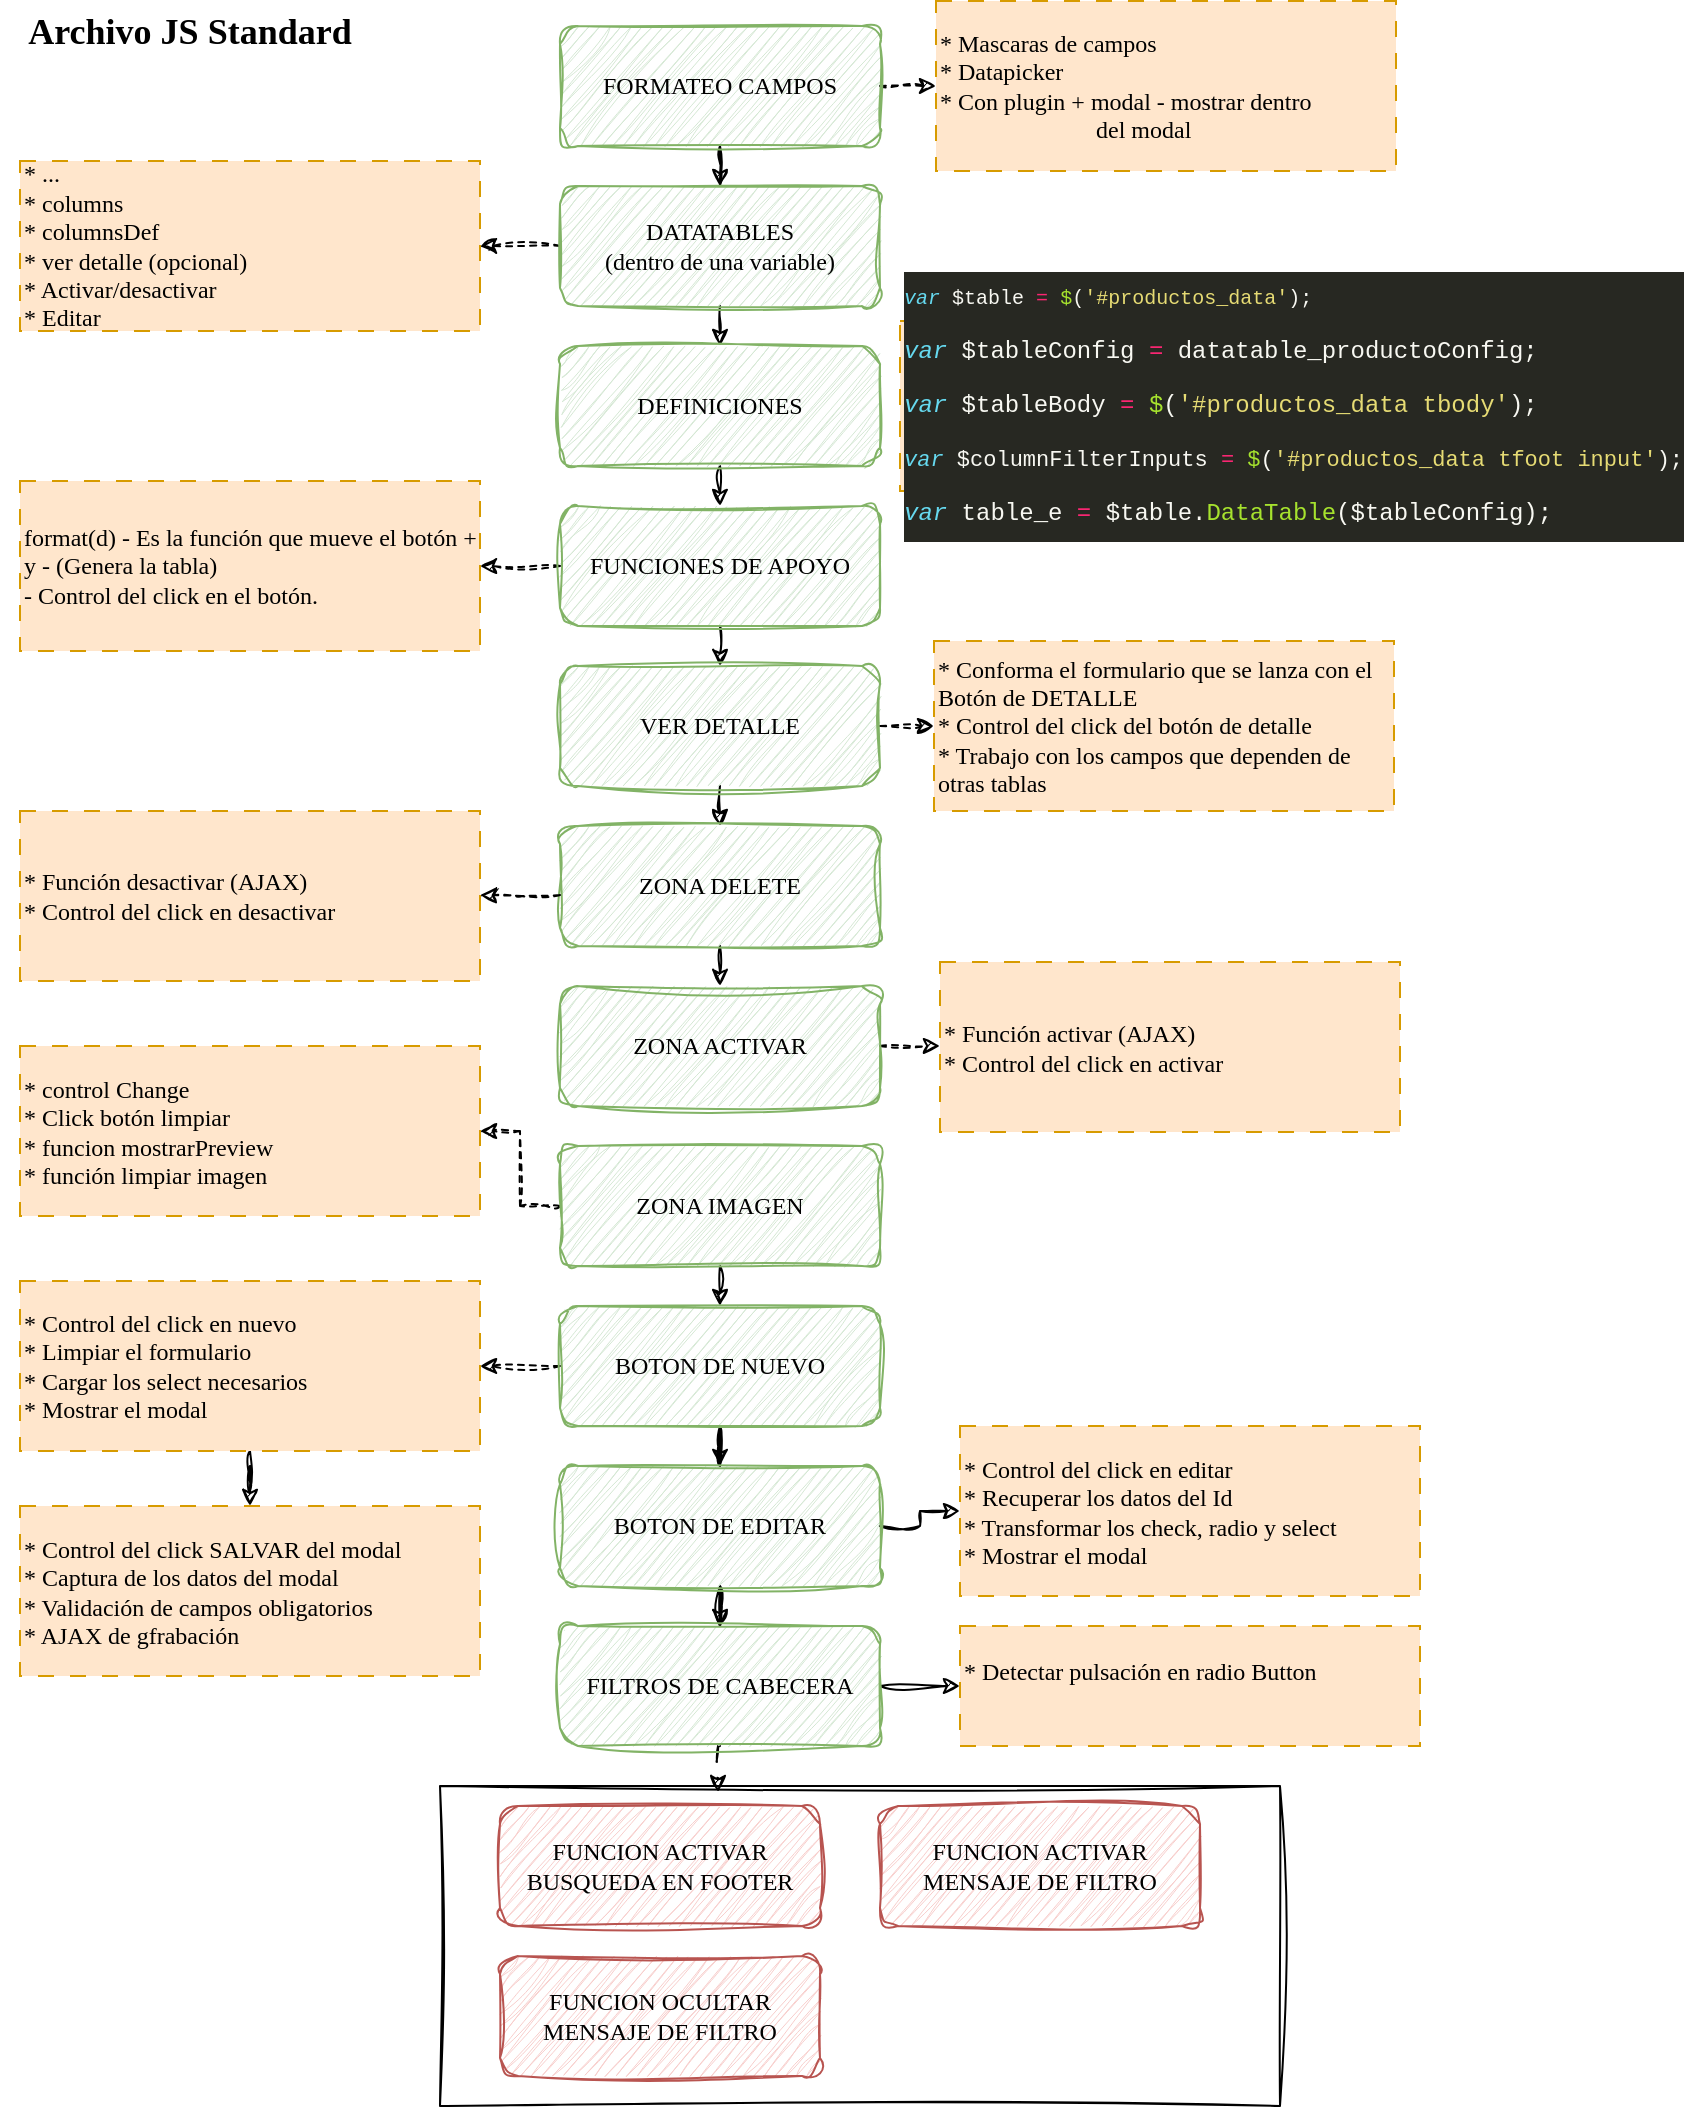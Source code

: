 <mxfile version="24.7.5">
  <diagram id="R2lEEEUBdFMjLlhIrx00" name="Page-1">
    <mxGraphModel dx="1380" dy="745" grid="1" gridSize="10" guides="1" tooltips="1" connect="1" arrows="1" fold="1" page="1" pageScale="1" pageWidth="850" pageHeight="1100" math="0" shadow="0" extFonts="Permanent Marker^https://fonts.googleapis.com/css?family=Permanent+Marker">
      <root>
        <mxCell id="0" />
        <mxCell id="1" parent="0" />
        <mxCell id="YTzj1IbfX7oPGbKyCTcl-11" style="edgeStyle=orthogonalEdgeStyle;rounded=0;orthogonalLoop=1;jettySize=auto;html=1;exitX=0.5;exitY=1;exitDx=0;exitDy=0;sketch=1;curveFitting=1;jiggle=2;" parent="1" source="YTzj1IbfX7oPGbKyCTcl-1" target="YTzj1IbfX7oPGbKyCTcl-2" edge="1">
          <mxGeometry relative="1" as="geometry" />
        </mxCell>
        <mxCell id="YTzj1IbfX7oPGbKyCTcl-41" style="edgeStyle=orthogonalEdgeStyle;rounded=0;orthogonalLoop=1;jettySize=auto;html=1;exitX=1;exitY=0.5;exitDx=0;exitDy=0;entryX=0;entryY=0.5;entryDx=0;entryDy=0;dashed=1;sketch=1;curveFitting=1;jiggle=2;" parent="1" source="YTzj1IbfX7oPGbKyCTcl-1" target="YTzj1IbfX7oPGbKyCTcl-25" edge="1">
          <mxGeometry relative="1" as="geometry" />
        </mxCell>
        <mxCell id="YTzj1IbfX7oPGbKyCTcl-1" value="&lt;font face=&quot;Comic Sans MS&quot;&gt;FORMATEO CAMPOS&lt;/font&gt;" style="rounded=1;whiteSpace=wrap;html=1;sketch=1;curveFitting=1;jiggle=2;fillColor=#d5e8d4;strokeColor=#82b366;" parent="1" vertex="1">
          <mxGeometry x="310" y="40" width="160" height="60" as="geometry" />
        </mxCell>
        <mxCell id="YTzj1IbfX7oPGbKyCTcl-12" style="edgeStyle=orthogonalEdgeStyle;rounded=0;orthogonalLoop=1;jettySize=auto;html=1;exitX=0.5;exitY=1;exitDx=0;exitDy=0;entryX=0.5;entryY=0;entryDx=0;entryDy=0;sketch=1;curveFitting=1;jiggle=2;" parent="1" source="YTzj1IbfX7oPGbKyCTcl-2" target="YTzj1IbfX7oPGbKyCTcl-3" edge="1">
          <mxGeometry relative="1" as="geometry" />
        </mxCell>
        <mxCell id="YTzj1IbfX7oPGbKyCTcl-40" style="edgeStyle=orthogonalEdgeStyle;rounded=0;orthogonalLoop=1;jettySize=auto;html=1;exitX=0;exitY=0.5;exitDx=0;exitDy=0;entryX=1;entryY=0.5;entryDx=0;entryDy=0;sketch=1;curveFitting=1;jiggle=2;dashed=1;" parent="1" source="YTzj1IbfX7oPGbKyCTcl-2" target="YTzj1IbfX7oPGbKyCTcl-26" edge="1">
          <mxGeometry relative="1" as="geometry" />
        </mxCell>
        <mxCell id="YTzj1IbfX7oPGbKyCTcl-2" value="&lt;font face=&quot;Comic Sans MS&quot;&gt;DATATABLES&lt;/font&gt;&lt;div&gt;&lt;font face=&quot;Comic Sans MS&quot;&gt;(dentro de una variable)&lt;/font&gt;&lt;/div&gt;" style="rounded=1;whiteSpace=wrap;html=1;sketch=1;curveFitting=1;jiggle=2;fillColor=#d5e8d4;strokeColor=#82b366;" parent="1" vertex="1">
          <mxGeometry x="310" y="120" width="160" height="60" as="geometry" />
        </mxCell>
        <mxCell id="YTzj1IbfX7oPGbKyCTcl-13" style="edgeStyle=orthogonalEdgeStyle;rounded=0;orthogonalLoop=1;jettySize=auto;html=1;exitX=0.5;exitY=1;exitDx=0;exitDy=0;entryX=0.5;entryY=0;entryDx=0;entryDy=0;sketch=1;curveFitting=1;jiggle=2;" parent="1" source="YTzj1IbfX7oPGbKyCTcl-3" target="YTzj1IbfX7oPGbKyCTcl-4" edge="1">
          <mxGeometry relative="1" as="geometry" />
        </mxCell>
        <mxCell id="YTzj1IbfX7oPGbKyCTcl-3" value="&lt;font face=&quot;Comic Sans MS&quot;&gt;DEFINICIONES&lt;/font&gt;" style="rounded=1;whiteSpace=wrap;html=1;sketch=1;curveFitting=1;jiggle=2;fillColor=#d5e8d4;strokeColor=#82b366;" parent="1" vertex="1">
          <mxGeometry x="310" y="200" width="160" height="60" as="geometry" />
        </mxCell>
        <mxCell id="YTzj1IbfX7oPGbKyCTcl-14" style="edgeStyle=orthogonalEdgeStyle;rounded=0;orthogonalLoop=1;jettySize=auto;html=1;exitX=0.5;exitY=1;exitDx=0;exitDy=0;entryX=0.5;entryY=0;entryDx=0;entryDy=0;sketch=1;curveFitting=1;jiggle=2;" parent="1" source="YTzj1IbfX7oPGbKyCTcl-4" target="YTzj1IbfX7oPGbKyCTcl-5" edge="1">
          <mxGeometry relative="1" as="geometry" />
        </mxCell>
        <mxCell id="YTzj1IbfX7oPGbKyCTcl-39" value="" style="edgeStyle=orthogonalEdgeStyle;rounded=0;orthogonalLoop=1;jettySize=auto;html=1;sketch=1;curveFitting=1;jiggle=2;dashed=1;" parent="1" source="YTzj1IbfX7oPGbKyCTcl-4" target="YTzj1IbfX7oPGbKyCTcl-28" edge="1">
          <mxGeometry relative="1" as="geometry" />
        </mxCell>
        <mxCell id="YTzj1IbfX7oPGbKyCTcl-4" value="&lt;font face=&quot;Comic Sans MS&quot;&gt;FUNCIONES DE APOYO&lt;/font&gt;" style="rounded=1;whiteSpace=wrap;html=1;sketch=1;curveFitting=1;jiggle=2;fillColor=#d5e8d4;strokeColor=#82b366;" parent="1" vertex="1">
          <mxGeometry x="310" y="280" width="160" height="60" as="geometry" />
        </mxCell>
        <mxCell id="YTzj1IbfX7oPGbKyCTcl-15" style="edgeStyle=orthogonalEdgeStyle;rounded=0;orthogonalLoop=1;jettySize=auto;html=1;exitX=0.5;exitY=1;exitDx=0;exitDy=0;entryX=0.5;entryY=0;entryDx=0;entryDy=0;sketch=1;curveFitting=1;jiggle=2;" parent="1" source="YTzj1IbfX7oPGbKyCTcl-5" target="YTzj1IbfX7oPGbKyCTcl-6" edge="1">
          <mxGeometry relative="1" as="geometry" />
        </mxCell>
        <mxCell id="YTzj1IbfX7oPGbKyCTcl-42" style="edgeStyle=orthogonalEdgeStyle;rounded=0;orthogonalLoop=1;jettySize=auto;html=1;exitX=1;exitY=0.5;exitDx=0;exitDy=0;entryX=0;entryY=0.5;entryDx=0;entryDy=0;dashed=1;sketch=1;curveFitting=1;jiggle=2;" parent="1" source="YTzj1IbfX7oPGbKyCTcl-5" target="YTzj1IbfX7oPGbKyCTcl-29" edge="1">
          <mxGeometry relative="1" as="geometry" />
        </mxCell>
        <mxCell id="YTzj1IbfX7oPGbKyCTcl-5" value="&lt;font face=&quot;Comic Sans MS&quot;&gt;VER DETALLE&lt;/font&gt;" style="rounded=1;whiteSpace=wrap;html=1;sketch=1;curveFitting=1;jiggle=2;fillColor=#d5e8d4;strokeColor=#82b366;" parent="1" vertex="1">
          <mxGeometry x="310" y="360" width="160" height="60" as="geometry" />
        </mxCell>
        <mxCell id="YTzj1IbfX7oPGbKyCTcl-16" style="edgeStyle=orthogonalEdgeStyle;rounded=0;orthogonalLoop=1;jettySize=auto;html=1;exitX=0.5;exitY=1;exitDx=0;exitDy=0;entryX=0.5;entryY=0;entryDx=0;entryDy=0;sketch=1;curveFitting=1;jiggle=2;" parent="1" source="YTzj1IbfX7oPGbKyCTcl-6" target="YTzj1IbfX7oPGbKyCTcl-7" edge="1">
          <mxGeometry relative="1" as="geometry" />
        </mxCell>
        <mxCell id="YTzj1IbfX7oPGbKyCTcl-6" value="&lt;font face=&quot;Comic Sans MS&quot;&gt;ZONA DELETE&lt;/font&gt;" style="rounded=1;whiteSpace=wrap;html=1;sketch=1;curveFitting=1;jiggle=2;fillColor=#d5e8d4;strokeColor=#82b366;" parent="1" vertex="1">
          <mxGeometry x="310" y="440" width="160" height="60" as="geometry" />
        </mxCell>
        <mxCell id="YTzj1IbfX7oPGbKyCTcl-17" style="edgeStyle=orthogonalEdgeStyle;rounded=0;orthogonalLoop=1;jettySize=auto;html=1;exitX=0.5;exitY=1;exitDx=0;exitDy=0;entryX=0.5;entryY=0;entryDx=0;entryDy=0;sketch=1;curveFitting=1;jiggle=2;" parent="1" target="YTzj1IbfX7oPGbKyCTcl-8" edge="1">
          <mxGeometry relative="1" as="geometry">
            <mxPoint x="390" y="660" as="sourcePoint" />
          </mxGeometry>
        </mxCell>
        <mxCell id="YTzj1IbfX7oPGbKyCTcl-43" style="edgeStyle=orthogonalEdgeStyle;rounded=0;orthogonalLoop=1;jettySize=auto;html=1;exitX=1;exitY=0.5;exitDx=0;exitDy=0;entryX=0;entryY=0.5;entryDx=0;entryDy=0;dashed=1;sketch=1;curveFitting=1;jiggle=2;" parent="1" source="YTzj1IbfX7oPGbKyCTcl-7" target="YTzj1IbfX7oPGbKyCTcl-31" edge="1">
          <mxGeometry relative="1" as="geometry" />
        </mxCell>
        <mxCell id="YTzj1IbfX7oPGbKyCTcl-7" value="&lt;font face=&quot;Comic Sans MS&quot;&gt;ZONA ACTIVAR&lt;/font&gt;" style="rounded=1;whiteSpace=wrap;html=1;sketch=1;curveFitting=1;jiggle=2;fillColor=#d5e8d4;strokeColor=#82b366;" parent="1" vertex="1">
          <mxGeometry x="310" y="520" width="160" height="60" as="geometry" />
        </mxCell>
        <mxCell id="YTzj1IbfX7oPGbKyCTcl-18" style="edgeStyle=orthogonalEdgeStyle;rounded=0;orthogonalLoop=1;jettySize=auto;html=1;exitX=0.5;exitY=1;exitDx=0;exitDy=0;sketch=1;curveFitting=1;jiggle=2;" parent="1" source="YTzj1IbfX7oPGbKyCTcl-8" target="YTzj1IbfX7oPGbKyCTcl-9" edge="1">
          <mxGeometry relative="1" as="geometry" />
        </mxCell>
        <mxCell id="YTzj1IbfX7oPGbKyCTcl-35" style="edgeStyle=orthogonalEdgeStyle;rounded=0;orthogonalLoop=1;jettySize=auto;html=1;exitX=0;exitY=0.5;exitDx=0;exitDy=0;dashed=1;sketch=1;curveFitting=1;jiggle=2;flowAnimation=1;" parent="1" source="YTzj1IbfX7oPGbKyCTcl-8" target="YTzj1IbfX7oPGbKyCTcl-32" edge="1">
          <mxGeometry relative="1" as="geometry" />
        </mxCell>
        <mxCell id="YTzj1IbfX7oPGbKyCTcl-8" value="&lt;font face=&quot;Comic Sans MS&quot;&gt;BOTON DE NUEVO&lt;/font&gt;" style="rounded=1;whiteSpace=wrap;html=1;sketch=1;curveFitting=1;jiggle=2;fillColor=#d5e8d4;strokeColor=#82b366;" parent="1" vertex="1">
          <mxGeometry x="310" y="680" width="160" height="60" as="geometry" />
        </mxCell>
        <mxCell id="YTzj1IbfX7oPGbKyCTcl-19" style="edgeStyle=orthogonalEdgeStyle;rounded=0;orthogonalLoop=1;jettySize=auto;html=1;exitX=0.5;exitY=1;exitDx=0;exitDy=0;sketch=1;curveFitting=1;jiggle=2;" parent="1" source="YTzj1IbfX7oPGbKyCTcl-9" target="YTzj1IbfX7oPGbKyCTcl-10" edge="1">
          <mxGeometry relative="1" as="geometry" />
        </mxCell>
        <mxCell id="YTzj1IbfX7oPGbKyCTcl-46" style="edgeStyle=orthogonalEdgeStyle;rounded=0;orthogonalLoop=1;jettySize=auto;html=1;exitX=1;exitY=0.5;exitDx=0;exitDy=0;sketch=1;curveFitting=1;jiggle=2;" parent="1" source="YTzj1IbfX7oPGbKyCTcl-9" target="YTzj1IbfX7oPGbKyCTcl-45" edge="1">
          <mxGeometry relative="1" as="geometry" />
        </mxCell>
        <mxCell id="YTzj1IbfX7oPGbKyCTcl-9" value="&lt;font face=&quot;Comic Sans MS&quot;&gt;BOTON DE EDITAR&lt;/font&gt;" style="rounded=1;whiteSpace=wrap;html=1;sketch=1;curveFitting=1;jiggle=2;fillColor=#d5e8d4;strokeColor=#82b366;" parent="1" vertex="1">
          <mxGeometry x="310" y="760" width="160" height="60" as="geometry" />
        </mxCell>
        <mxCell id="YTzj1IbfX7oPGbKyCTcl-48" style="edgeStyle=orthogonalEdgeStyle;rounded=0;orthogonalLoop=1;jettySize=auto;html=1;exitX=1;exitY=0.5;exitDx=0;exitDy=0;sketch=1;curveFitting=1;jiggle=2;" parent="1" source="YTzj1IbfX7oPGbKyCTcl-10" target="YTzj1IbfX7oPGbKyCTcl-47" edge="1">
          <mxGeometry relative="1" as="geometry" />
        </mxCell>
        <mxCell id="Jxe0DRaUvpsuR4kC_n4e-4" style="edgeStyle=orthogonalEdgeStyle;rounded=0;orthogonalLoop=1;jettySize=auto;html=1;exitX=0.5;exitY=1;exitDx=0;exitDy=0;sketch=1;curveFitting=1;jiggle=2;dashed=1;dashPattern=8 8;entryX=0.331;entryY=0.019;entryDx=0;entryDy=0;entryPerimeter=0;" edge="1" parent="1" source="YTzj1IbfX7oPGbKyCTcl-10" target="YTzj1IbfX7oPGbKyCTcl-23">
          <mxGeometry relative="1" as="geometry" />
        </mxCell>
        <mxCell id="YTzj1IbfX7oPGbKyCTcl-10" value="&lt;font face=&quot;Comic Sans MS&quot;&gt;FILTROS DE CABECERA&lt;/font&gt;" style="rounded=1;whiteSpace=wrap;html=1;sketch=1;curveFitting=1;jiggle=2;fillColor=#d5e8d4;strokeColor=#82b366;" parent="1" vertex="1">
          <mxGeometry x="310" y="840" width="160" height="60" as="geometry" />
        </mxCell>
        <mxCell id="YTzj1IbfX7oPGbKyCTcl-20" value="&lt;font face=&quot;Comic Sans MS&quot;&gt;FUNCION ACTIVAR BUSQUEDA EN FOOTER&lt;/font&gt;" style="rounded=1;whiteSpace=wrap;html=1;sketch=1;curveFitting=1;jiggle=2;fillColor=#f8cecc;strokeColor=#b85450;" parent="1" vertex="1">
          <mxGeometry x="280" y="930" width="160" height="60" as="geometry" />
        </mxCell>
        <mxCell id="YTzj1IbfX7oPGbKyCTcl-21" value="&lt;font face=&quot;Comic Sans MS&quot;&gt;FUNCION ACTIVAR MENSAJE DE FILTRO&lt;/font&gt;" style="rounded=1;whiteSpace=wrap;html=1;sketch=1;curveFitting=1;jiggle=2;fillColor=#f8cecc;strokeColor=#b85450;" parent="1" vertex="1">
          <mxGeometry x="470" y="930" width="160" height="60" as="geometry" />
        </mxCell>
        <mxCell id="YTzj1IbfX7oPGbKyCTcl-22" value="&lt;font face=&quot;Comic Sans MS&quot;&gt;FUNCION OCULTAR MENSAJE DE FILTRO&lt;/font&gt;" style="rounded=1;whiteSpace=wrap;html=1;sketch=1;curveFitting=1;jiggle=2;fillColor=#f8cecc;strokeColor=#b85450;" parent="1" vertex="1">
          <mxGeometry x="280" y="1005" width="160" height="60" as="geometry" />
        </mxCell>
        <mxCell id="YTzj1IbfX7oPGbKyCTcl-23" value="" style="rounded=0;whiteSpace=wrap;html=1;fillColor=none;sketch=1;curveFitting=1;jiggle=2;" parent="1" vertex="1">
          <mxGeometry x="250" y="920" width="420" height="160" as="geometry" />
        </mxCell>
        <mxCell id="YTzj1IbfX7oPGbKyCTcl-25" value="* Mascaras de campos&lt;div&gt;* Datapicker&lt;/div&gt;&lt;div&gt;* Con plugin + modal - mostrar dentro&amp;nbsp; &amp;nbsp; &amp;nbsp; &amp;nbsp; &amp;nbsp; &amp;nbsp; &amp;nbsp; &amp;nbsp; &amp;nbsp; &amp;nbsp; &amp;nbsp; &amp;nbsp; &amp;nbsp; &amp;nbsp; &amp;nbsp; &amp;nbsp; &amp;nbsp; &amp;nbsp; &amp;nbsp; &amp;nbsp; del modal&lt;/div&gt;" style="text;html=1;align=left;verticalAlign=middle;whiteSpace=wrap;rounded=0;fontFamily=Comic Sans MS;dashed=1;dashPattern=8 8;fillColor=#ffe6cc;strokeColor=#d79b00;" parent="1" vertex="1">
          <mxGeometry x="498" y="27.5" width="230" height="85" as="geometry" />
        </mxCell>
        <mxCell id="YTzj1IbfX7oPGbKyCTcl-26" value="* ...&lt;div&gt;* columns&lt;/div&gt;&lt;div&gt;* columnsDef&lt;/div&gt;&lt;div&gt;* ver detalle (opcional)&lt;/div&gt;&lt;div&gt;* Activar/desactivar&lt;/div&gt;&lt;div&gt;* Editar&lt;/div&gt;" style="text;html=1;align=left;verticalAlign=middle;whiteSpace=wrap;rounded=0;fontFamily=Comic Sans MS;dashed=1;dashPattern=8 8;fillColor=#ffe6cc;strokeColor=#d79b00;" parent="1" vertex="1">
          <mxGeometry x="40" y="107.5" width="230" height="85" as="geometry" />
        </mxCell>
        <mxCell id="YTzj1IbfX7oPGbKyCTcl-27" value="&lt;div style=&quot;color: rgb(248, 248, 242); background-color: rgb(39, 40, 34); font-family: Consolas, &amp;quot;Courier New&amp;quot;, monospace; line-height: 27px; white-space: pre; font-size: 10px;&quot;&gt;&lt;span style=&quot;color: #66d9ef;font-style: italic;&quot;&gt;var&lt;/span&gt; $table &lt;span style=&quot;color: #f92672;&quot;&gt;=&lt;/span&gt; &lt;span style=&quot;color: #a6e22e;&quot;&gt;$&lt;/span&gt;(&lt;span style=&quot;color: #e6db74;&quot;&gt;&#39;#productos_data&#39;&lt;/span&gt;);&lt;/div&gt;&lt;div style=&quot;color: rgb(248, 248, 242); background-color: rgb(39, 40, 34); font-family: Consolas, &amp;quot;Courier New&amp;quot;, monospace; line-height: 27px; white-space: pre;&quot;&gt;&lt;div style=&quot;line-height: 27px;&quot;&gt;&lt;span style=&quot;color: #66d9ef;font-style: italic;&quot;&gt;var&lt;/span&gt; $tableConfig &lt;span style=&quot;color: #f92672;&quot;&gt;=&lt;/span&gt; datatable_productoConfig;&lt;/div&gt;&lt;div style=&quot;line-height: 27px;&quot;&gt;&lt;div style=&quot;line-height: 27px;&quot;&gt;&lt;span style=&quot;color: #66d9ef;font-style: italic;&quot;&gt;var&lt;/span&gt; $tableBody &lt;span style=&quot;color: #f92672;&quot;&gt;=&lt;/span&gt; &lt;span style=&quot;color: #a6e22e;&quot;&gt;$&lt;/span&gt;(&lt;span style=&quot;color: #e6db74;&quot;&gt;&#39;#productos_data tbody&#39;&lt;/span&gt;);&lt;/div&gt;&lt;div style=&quot;line-height: 27px; font-size: 11px;&quot;&gt;&lt;div style=&quot;line-height: 27px;&quot;&gt;&lt;span style=&quot;color: #66d9ef;font-style: italic;&quot;&gt;var&lt;/span&gt; $columnFilterInputs &lt;span style=&quot;color: #f92672;&quot;&gt;=&lt;/span&gt; &lt;span style=&quot;color: #a6e22e;&quot;&gt;$&lt;/span&gt;(&lt;span style=&quot;color: #e6db74;&quot;&gt;&#39;#productos_data tfoot input&#39;&lt;/span&gt;);&lt;/div&gt;&lt;div style=&quot;line-height: 27px; font-size: 12px;&quot;&gt;&lt;div style=&quot;line-height: 27px;&quot;&gt;&lt;span style=&quot;color: #66d9ef;font-style: italic;&quot;&gt;var&lt;/span&gt; table_e &lt;span style=&quot;color: #f92672;&quot;&gt;=&lt;/span&gt; $table.&lt;span style=&quot;color: #a6e22e;&quot;&gt;DataTable&lt;/span&gt;($tableConfig);&lt;/div&gt;&lt;/div&gt;&lt;/div&gt;&lt;/div&gt;&lt;/div&gt;" style="text;html=1;align=left;verticalAlign=middle;whiteSpace=wrap;rounded=0;fontFamily=Comic Sans MS;dashed=1;dashPattern=8 8;fillColor=#ffe6cc;strokeColor=#d79b00;" parent="1" vertex="1">
          <mxGeometry x="480" y="187.5" width="360" height="85" as="geometry" />
        </mxCell>
        <mxCell id="YTzj1IbfX7oPGbKyCTcl-28" value="format(d) - Es la función que mueve el botón + y - (Genera la tabla)&lt;div&gt;- Control del click en el botón.&lt;/div&gt;" style="text;html=1;align=left;verticalAlign=middle;whiteSpace=wrap;rounded=0;fontFamily=Comic Sans MS;dashed=1;dashPattern=8 8;fillColor=#ffe6cc;strokeColor=#d79b00;" parent="1" vertex="1">
          <mxGeometry x="40" y="267.5" width="230" height="85" as="geometry" />
        </mxCell>
        <mxCell id="YTzj1IbfX7oPGbKyCTcl-29" value="* Conforma el formulario que se lanza con el Botón de DETALLE&lt;div&gt;* Control del click del botón de detalle&lt;/div&gt;&lt;div&gt;* Trabajo con los campos que dependen de otras tablas&lt;/div&gt;" style="text;html=1;align=left;verticalAlign=middle;whiteSpace=wrap;rounded=0;fontFamily=Comic Sans MS;dashed=1;dashPattern=8 8;fillColor=#ffe6cc;strokeColor=#d79b00;" parent="1" vertex="1">
          <mxGeometry x="497" y="347.5" width="230" height="85" as="geometry" />
        </mxCell>
        <mxCell id="YTzj1IbfX7oPGbKyCTcl-30" value="* Función desactivar (AJAX)&lt;div&gt;* Control del click en desactivar&lt;/div&gt;" style="text;html=1;align=left;verticalAlign=middle;whiteSpace=wrap;rounded=0;fontFamily=Comic Sans MS;dashed=1;dashPattern=8 8;fillColor=#ffe6cc;strokeColor=#d79b00;" parent="1" vertex="1">
          <mxGeometry x="40" y="432.5" width="230" height="85" as="geometry" />
        </mxCell>
        <mxCell id="YTzj1IbfX7oPGbKyCTcl-31" value="* Función activar (AJAX)&lt;div&gt;* Control del click en activar&lt;/div&gt;" style="text;html=1;align=left;verticalAlign=middle;whiteSpace=wrap;rounded=0;fontFamily=Comic Sans MS;dashed=1;dashPattern=8 8;fillColor=#ffe6cc;strokeColor=#d79b00;" parent="1" vertex="1">
          <mxGeometry x="500" y="508" width="230" height="85" as="geometry" />
        </mxCell>
        <mxCell id="YTzj1IbfX7oPGbKyCTcl-34" style="edgeStyle=orthogonalEdgeStyle;rounded=0;orthogonalLoop=1;jettySize=auto;html=1;exitX=0.5;exitY=1;exitDx=0;exitDy=0;sketch=1;curveFitting=1;jiggle=2;" parent="1" source="YTzj1IbfX7oPGbKyCTcl-32" target="YTzj1IbfX7oPGbKyCTcl-33" edge="1">
          <mxGeometry relative="1" as="geometry" />
        </mxCell>
        <mxCell id="YTzj1IbfX7oPGbKyCTcl-32" value="&lt;div&gt;* Control del click en nuevo&lt;/div&gt;&lt;div&gt;* Limpiar el formulario&lt;/div&gt;&lt;div&gt;* Cargar los select necesarios&lt;/div&gt;&lt;div&gt;* Mostrar el modal&lt;/div&gt;" style="text;html=1;align=left;verticalAlign=middle;whiteSpace=wrap;rounded=0;fontFamily=Comic Sans MS;dashed=1;dashPattern=8 8;fillColor=#ffe6cc;strokeColor=#d79b00;" parent="1" vertex="1">
          <mxGeometry x="40" y="667.5" width="230" height="85" as="geometry" />
        </mxCell>
        <mxCell id="YTzj1IbfX7oPGbKyCTcl-33" value="&lt;div&gt;* Control del click SALVAR del modal&lt;/div&gt;&lt;div&gt;* Captura de los datos del modal&lt;/div&gt;&lt;div&gt;* Validación de campos obligatorios&lt;/div&gt;&lt;div&gt;* AJAX de gfrabación&lt;/div&gt;" style="text;html=1;align=left;verticalAlign=middle;whiteSpace=wrap;rounded=0;fontFamily=Comic Sans MS;dashed=1;dashPattern=8 8;fillColor=#ffe6cc;strokeColor=#d79b00;" parent="1" vertex="1">
          <mxGeometry x="40" y="780" width="230" height="85" as="geometry" />
        </mxCell>
        <mxCell id="YTzj1IbfX7oPGbKyCTcl-36" style="edgeStyle=orthogonalEdgeStyle;rounded=0;orthogonalLoop=1;jettySize=auto;html=1;exitX=0;exitY=0.5;exitDx=0;exitDy=0;dashed=1;sketch=1;curveFitting=1;jiggle=2;flowAnimation=1;" parent="1" edge="1">
          <mxGeometry relative="1" as="geometry">
            <mxPoint x="310" y="474.5" as="sourcePoint" />
            <mxPoint x="270" y="474.5" as="targetPoint" />
          </mxGeometry>
        </mxCell>
        <mxCell id="YTzj1IbfX7oPGbKyCTcl-44" value="Archivo JS Standard" style="text;html=1;align=center;verticalAlign=middle;whiteSpace=wrap;rounded=0;fontStyle=1;fontSize=18;fontFamily=Comic Sans MS;" parent="1" vertex="1">
          <mxGeometry x="30" y="28" width="190" height="30" as="geometry" />
        </mxCell>
        <mxCell id="YTzj1IbfX7oPGbKyCTcl-45" value="&lt;div&gt;* Control del click en editar&lt;/div&gt;&lt;div&gt;* Recuperar los datos del Id&lt;/div&gt;&lt;div&gt;* Transformar los check, radio y select&lt;/div&gt;&lt;div&gt;* Mostrar el modal&lt;/div&gt;" style="text;html=1;align=left;verticalAlign=middle;whiteSpace=wrap;rounded=0;fontFamily=Comic Sans MS;dashed=1;dashPattern=8 8;fillColor=#ffe6cc;strokeColor=#d79b00;" parent="1" vertex="1">
          <mxGeometry x="510" y="740" width="230" height="85" as="geometry" />
        </mxCell>
        <mxCell id="YTzj1IbfX7oPGbKyCTcl-47" value="&lt;div&gt;* Detectar pulsación en radio Button&lt;/div&gt;&lt;div&gt;&lt;br&gt;&lt;/div&gt;" style="text;html=1;align=left;verticalAlign=middle;whiteSpace=wrap;rounded=0;fontFamily=Comic Sans MS;dashed=1;dashPattern=8 8;fillColor=#ffe6cc;strokeColor=#d79b00;" parent="1" vertex="1">
          <mxGeometry x="510" y="840" width="230" height="60" as="geometry" />
        </mxCell>
        <mxCell id="Jxe0DRaUvpsuR4kC_n4e-3" style="edgeStyle=orthogonalEdgeStyle;rounded=0;orthogonalLoop=1;jettySize=auto;html=1;exitX=0;exitY=0.5;exitDx=0;exitDy=0;dashed=1;sketch=1;curveFitting=1;jiggle=2;" edge="1" parent="1" source="Jxe0DRaUvpsuR4kC_n4e-1" target="Jxe0DRaUvpsuR4kC_n4e-2">
          <mxGeometry relative="1" as="geometry" />
        </mxCell>
        <mxCell id="Jxe0DRaUvpsuR4kC_n4e-1" value="&lt;font face=&quot;Comic Sans MS&quot;&gt;ZONA IMAGEN&lt;/font&gt;" style="rounded=1;whiteSpace=wrap;html=1;sketch=1;curveFitting=1;jiggle=2;fillColor=#d5e8d4;strokeColor=#82b366;" vertex="1" parent="1">
          <mxGeometry x="310" y="600" width="160" height="60" as="geometry" />
        </mxCell>
        <mxCell id="Jxe0DRaUvpsuR4kC_n4e-2" value="* control Change&lt;div&gt;* Click botón limpiar&lt;/div&gt;&lt;div&gt;* funcion mostrarPreview&lt;/div&gt;&lt;div&gt;* función limpiar imagen&lt;/div&gt;" style="text;html=1;align=left;verticalAlign=middle;whiteSpace=wrap;rounded=0;fontFamily=Comic Sans MS;dashed=1;dashPattern=8 8;fillColor=#ffe6cc;strokeColor=#d79b00;" vertex="1" parent="1">
          <mxGeometry x="40" y="550" width="230" height="85" as="geometry" />
        </mxCell>
      </root>
    </mxGraphModel>
  </diagram>
</mxfile>
